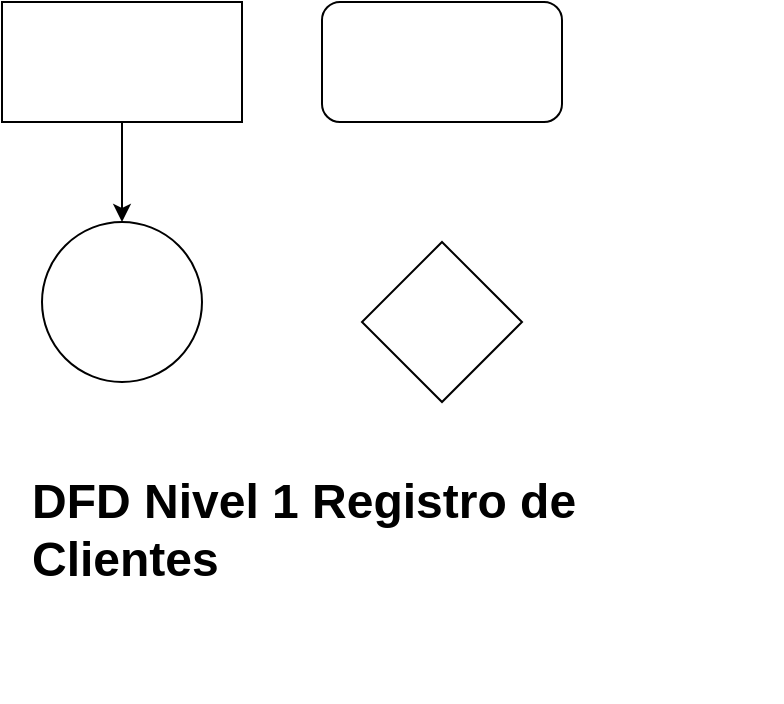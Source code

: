 <mxfile version="21.3.3" type="github">
  <diagram name="Página-1" id="LgEycwtXLsdToQAcVoGv">
    <mxGraphModel dx="993" dy="588" grid="1" gridSize="10" guides="1" tooltips="1" connect="1" arrows="1" fold="1" page="1" pageScale="1" pageWidth="827" pageHeight="1169" math="0" shadow="0">
      <root>
        <mxCell id="0" />
        <mxCell id="1" parent="0" />
        <mxCell id="hU7q1G1eWOHIqsAWKsF5-3" style="edgeStyle=orthogonalEdgeStyle;rounded=0;orthogonalLoop=1;jettySize=auto;html=1;entryX=0.5;entryY=0;entryDx=0;entryDy=0;" parent="1" source="hU7q1G1eWOHIqsAWKsF5-1" target="hU7q1G1eWOHIqsAWKsF5-2" edge="1">
          <mxGeometry relative="1" as="geometry" />
        </mxCell>
        <mxCell id="hU7q1G1eWOHIqsAWKsF5-1" value="" style="rounded=0;whiteSpace=wrap;html=1;" parent="1" vertex="1">
          <mxGeometry x="350" y="220" width="120" height="60" as="geometry" />
        </mxCell>
        <mxCell id="hU7q1G1eWOHIqsAWKsF5-2" value="" style="ellipse;whiteSpace=wrap;html=1;aspect=fixed;" parent="1" vertex="1">
          <mxGeometry x="370" y="330" width="80" height="80" as="geometry" />
        </mxCell>
        <mxCell id="hU7q1G1eWOHIqsAWKsF5-4" value="&lt;h1&gt;DFD Nivel 1 Registro de Clientes&amp;nbsp;&lt;/h1&gt;" style="text;html=1;strokeColor=none;fillColor=none;spacing=5;spacingTop=-20;whiteSpace=wrap;overflow=hidden;rounded=0;" parent="1" vertex="1">
          <mxGeometry x="360" y="450" width="380" height="120" as="geometry" />
        </mxCell>
        <mxCell id="iUJvOWc-ZDj5wg6FOy0K-1" value="" style="rounded=1;whiteSpace=wrap;html=1;" vertex="1" parent="1">
          <mxGeometry x="510" y="220" width="120" height="60" as="geometry" />
        </mxCell>
        <mxCell id="iUJvOWc-ZDj5wg6FOy0K-2" value="" style="rhombus;whiteSpace=wrap;html=1;" vertex="1" parent="1">
          <mxGeometry x="530" y="340" width="80" height="80" as="geometry" />
        </mxCell>
      </root>
    </mxGraphModel>
  </diagram>
</mxfile>
